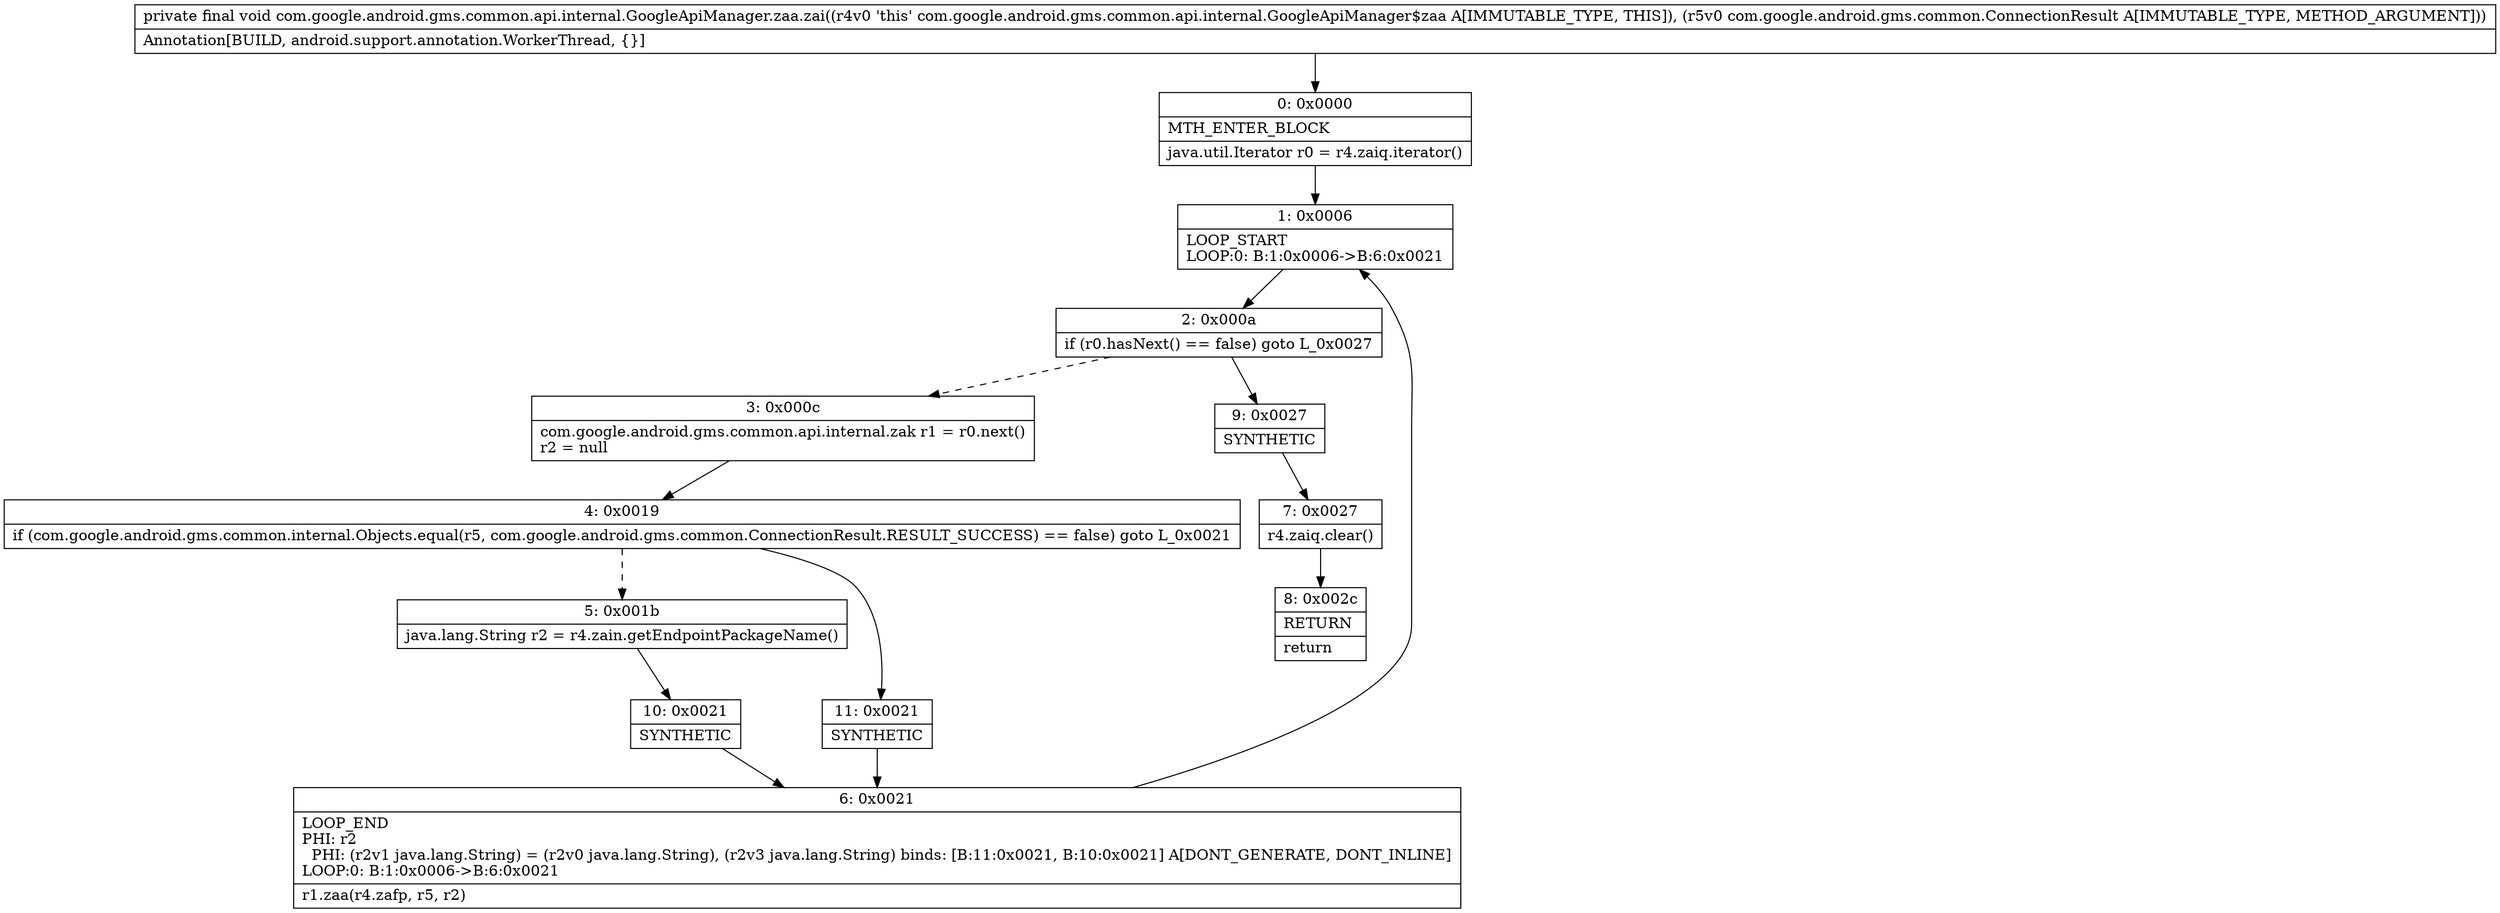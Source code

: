 digraph "CFG forcom.google.android.gms.common.api.internal.GoogleApiManager.zaa.zai(Lcom\/google\/android\/gms\/common\/ConnectionResult;)V" {
Node_0 [shape=record,label="{0\:\ 0x0000|MTH_ENTER_BLOCK\l|java.util.Iterator r0 = r4.zaiq.iterator()\l}"];
Node_1 [shape=record,label="{1\:\ 0x0006|LOOP_START\lLOOP:0: B:1:0x0006\-\>B:6:0x0021\l}"];
Node_2 [shape=record,label="{2\:\ 0x000a|if (r0.hasNext() == false) goto L_0x0027\l}"];
Node_3 [shape=record,label="{3\:\ 0x000c|com.google.android.gms.common.api.internal.zak r1 = r0.next()\lr2 = null\l}"];
Node_4 [shape=record,label="{4\:\ 0x0019|if (com.google.android.gms.common.internal.Objects.equal(r5, com.google.android.gms.common.ConnectionResult.RESULT_SUCCESS) == false) goto L_0x0021\l}"];
Node_5 [shape=record,label="{5\:\ 0x001b|java.lang.String r2 = r4.zain.getEndpointPackageName()\l}"];
Node_6 [shape=record,label="{6\:\ 0x0021|LOOP_END\lPHI: r2 \l  PHI: (r2v1 java.lang.String) = (r2v0 java.lang.String), (r2v3 java.lang.String) binds: [B:11:0x0021, B:10:0x0021] A[DONT_GENERATE, DONT_INLINE]\lLOOP:0: B:1:0x0006\-\>B:6:0x0021\l|r1.zaa(r4.zafp, r5, r2)\l}"];
Node_7 [shape=record,label="{7\:\ 0x0027|r4.zaiq.clear()\l}"];
Node_8 [shape=record,label="{8\:\ 0x002c|RETURN\l|return\l}"];
Node_9 [shape=record,label="{9\:\ 0x0027|SYNTHETIC\l}"];
Node_10 [shape=record,label="{10\:\ 0x0021|SYNTHETIC\l}"];
Node_11 [shape=record,label="{11\:\ 0x0021|SYNTHETIC\l}"];
MethodNode[shape=record,label="{private final void com.google.android.gms.common.api.internal.GoogleApiManager.zaa.zai((r4v0 'this' com.google.android.gms.common.api.internal.GoogleApiManager$zaa A[IMMUTABLE_TYPE, THIS]), (r5v0 com.google.android.gms.common.ConnectionResult A[IMMUTABLE_TYPE, METHOD_ARGUMENT]))  | Annotation[BUILD, android.support.annotation.WorkerThread, \{\}]\l}"];
MethodNode -> Node_0;
Node_0 -> Node_1;
Node_1 -> Node_2;
Node_2 -> Node_3[style=dashed];
Node_2 -> Node_9;
Node_3 -> Node_4;
Node_4 -> Node_5[style=dashed];
Node_4 -> Node_11;
Node_5 -> Node_10;
Node_6 -> Node_1;
Node_7 -> Node_8;
Node_9 -> Node_7;
Node_10 -> Node_6;
Node_11 -> Node_6;
}

